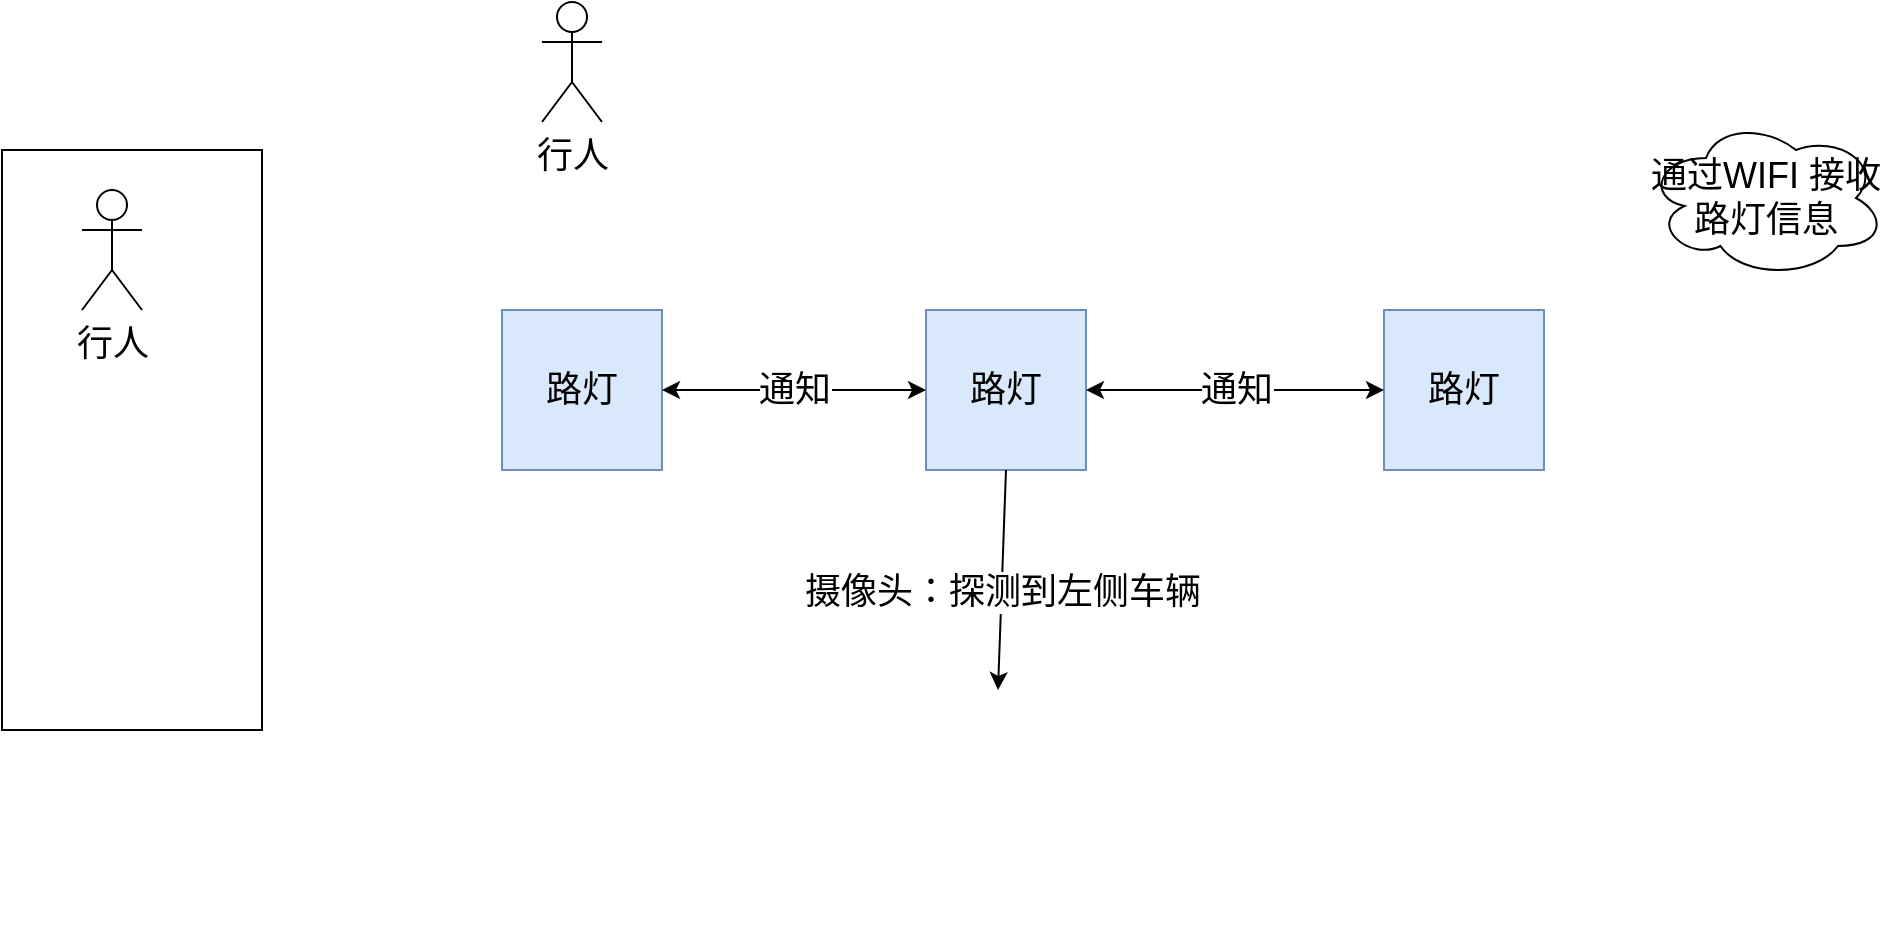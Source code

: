 <mxfile version="15.5.4" type="github">
  <diagram id="0NARUyMhth6DVro84zLS" name="Page-1">
    <mxGraphModel dx="1422" dy="704" grid="1" gridSize="10" guides="1" tooltips="1" connect="1" arrows="1" fold="1" page="1" pageScale="1" pageWidth="827" pageHeight="1169" math="0" shadow="0">
      <root>
        <mxCell id="0" />
        <mxCell id="1" parent="0" />
        <mxCell id="0XLo5o7JqgH2-rpiOE0s-1" value="&lt;font style=&quot;font-size: 18px&quot;&gt;路灯&lt;/font&gt;" style="whiteSpace=wrap;html=1;aspect=fixed;fillColor=#dae8fc;strokeColor=#6c8ebf;" vertex="1" parent="1">
          <mxGeometry x="260" y="290" width="80" height="80" as="geometry" />
        </mxCell>
        <mxCell id="0XLo5o7JqgH2-rpiOE0s-2" value="路灯" style="whiteSpace=wrap;html=1;aspect=fixed;fontSize=18;fillColor=#dae8fc;strokeColor=#6c8ebf;" vertex="1" parent="1">
          <mxGeometry x="472" y="290" width="80" height="80" as="geometry" />
        </mxCell>
        <mxCell id="0XLo5o7JqgH2-rpiOE0s-4" value="通知" style="endArrow=classic;startArrow=classic;html=1;rounded=0;fontSize=18;entryX=0;entryY=0.5;entryDx=0;entryDy=0;" edge="1" parent="1" source="0XLo5o7JqgH2-rpiOE0s-1" target="0XLo5o7JqgH2-rpiOE0s-2">
          <mxGeometry width="50" height="50" relative="1" as="geometry">
            <mxPoint x="414" y="370" as="sourcePoint" />
            <mxPoint x="464" y="320" as="targetPoint" />
          </mxGeometry>
        </mxCell>
        <mxCell id="0XLo5o7JqgH2-rpiOE0s-6" value="路灯" style="whiteSpace=wrap;html=1;aspect=fixed;fontSize=18;fillColor=#dae8fc;strokeColor=#6c8ebf;" vertex="1" parent="1">
          <mxGeometry x="701" y="290" width="80" height="80" as="geometry" />
        </mxCell>
        <mxCell id="0XLo5o7JqgH2-rpiOE0s-7" value="通知" style="endArrow=classic;startArrow=classic;html=1;rounded=0;fontSize=18;entryX=0;entryY=0.5;entryDx=0;entryDy=0;exitX=1;exitY=0.5;exitDx=0;exitDy=0;" edge="1" parent="1" source="0XLo5o7JqgH2-rpiOE0s-2" target="0XLo5o7JqgH2-rpiOE0s-6">
          <mxGeometry width="50" height="50" relative="1" as="geometry">
            <mxPoint x="550" y="355" as="sourcePoint" />
            <mxPoint x="600" y="305" as="targetPoint" />
          </mxGeometry>
        </mxCell>
        <mxCell id="0XLo5o7JqgH2-rpiOE0s-9" value="行人" style="shape=umlActor;verticalLabelPosition=bottom;verticalAlign=top;html=1;outlineConnect=0;fontSize=18;" vertex="1" parent="1">
          <mxGeometry x="280" y="136" width="30" height="60" as="geometry" />
        </mxCell>
        <mxCell id="0XLo5o7JqgH2-rpiOE0s-14" value="" style="shape=image;html=1;verticalAlign=top;verticalLabelPosition=bottom;labelBackgroundColor=#ffffff;imageAspect=0;aspect=fixed;image=https://cdn3.iconfinder.com/data/icons/google-material-design-icons/48/ic_directions_car_48px-128.png;fontSize=18;" vertex="1" parent="1">
          <mxGeometry x="448" y="480" width="128" height="128" as="geometry" />
        </mxCell>
        <mxCell id="0XLo5o7JqgH2-rpiOE0s-15" value="" style="rounded=0;whiteSpace=wrap;html=1;fontSize=18;" vertex="1" parent="1">
          <mxGeometry x="10" y="210" width="130" height="290" as="geometry" />
        </mxCell>
        <mxCell id="0XLo5o7JqgH2-rpiOE0s-16" value="" style="shape=image;html=1;verticalAlign=top;verticalLabelPosition=bottom;labelBackgroundColor=#ffffff;imageAspect=0;aspect=fixed;image=https://cdn3.iconfinder.com/data/icons/google-material-design-icons/48/ic_directions_car_48px-128.png;fontSize=18;" vertex="1" parent="1">
          <mxGeometry x="10" y="370" width="128" height="128" as="geometry" />
        </mxCell>
        <mxCell id="0XLo5o7JqgH2-rpiOE0s-17" value="行人" style="shape=umlActor;verticalLabelPosition=bottom;verticalAlign=top;html=1;outlineConnect=0;fontSize=18;" vertex="1" parent="1">
          <mxGeometry x="50" y="230" width="30" height="60" as="geometry" />
        </mxCell>
        <mxCell id="0XLo5o7JqgH2-rpiOE0s-18" value="" style="shape=image;html=1;verticalAlign=top;verticalLabelPosition=bottom;labelBackgroundColor=#ffffff;imageAspect=0;aspect=fixed;image=https://cdn3.iconfinder.com/data/icons/google-material-design-icons/48/ic_directions_car_48px-128.png;fontSize=18;" vertex="1" parent="1">
          <mxGeometry x="828" y="260" width="128" height="128" as="geometry" />
        </mxCell>
        <mxCell id="0XLo5o7JqgH2-rpiOE0s-19" value="通过WIFI 接收路灯信息" style="ellipse;shape=cloud;whiteSpace=wrap;html=1;fontSize=18;" vertex="1" parent="1">
          <mxGeometry x="832" y="194" width="120" height="80" as="geometry" />
        </mxCell>
        <mxCell id="0XLo5o7JqgH2-rpiOE0s-23" value="" style="endArrow=classic;html=1;rounded=0;fontSize=18;exitX=0.5;exitY=1;exitDx=0;exitDy=0;" edge="1" parent="1" source="0XLo5o7JqgH2-rpiOE0s-2">
          <mxGeometry width="50" height="50" relative="1" as="geometry">
            <mxPoint x="508" y="370" as="sourcePoint" />
            <mxPoint x="508" y="480" as="targetPoint" />
          </mxGeometry>
        </mxCell>
        <mxCell id="0XLo5o7JqgH2-rpiOE0s-24" value="摄像头：探测到左侧车辆" style="edgeLabel;html=1;align=center;verticalAlign=middle;resizable=0;points=[];fontSize=18;" vertex="1" connectable="0" parent="0XLo5o7JqgH2-rpiOE0s-23">
          <mxGeometry x="-0.286" y="3" relative="1" as="geometry">
            <mxPoint x="-4" y="21" as="offset" />
          </mxGeometry>
        </mxCell>
      </root>
    </mxGraphModel>
  </diagram>
</mxfile>
